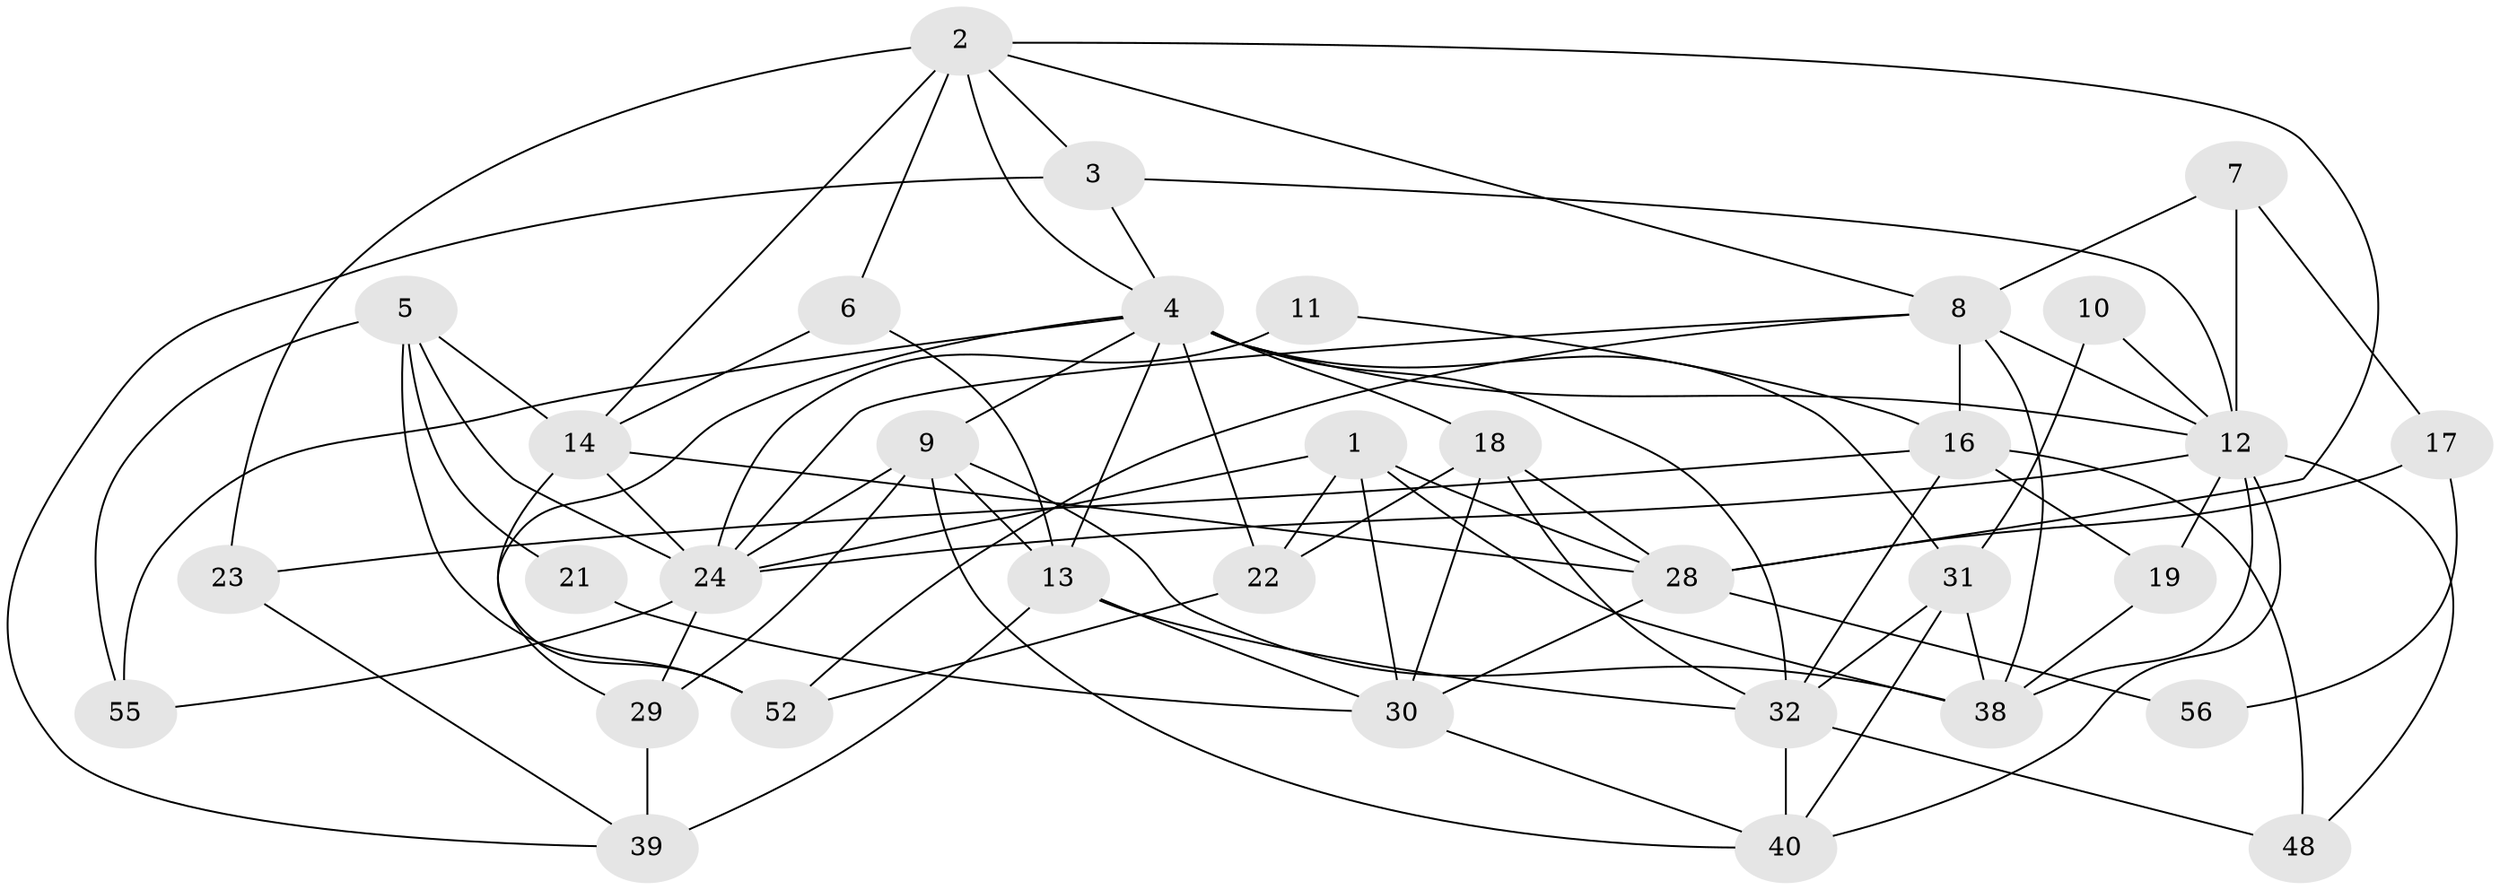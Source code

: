 // Generated by graph-tools (version 1.1) at 2025/52/02/27/25 19:52:09]
// undirected, 34 vertices, 84 edges
graph export_dot {
graph [start="1"]
  node [color=gray90,style=filled];
  1 [super="+20"];
  2 [super="+25"];
  3;
  4 [super="+54"];
  5 [super="+37"];
  6 [super="+45"];
  7;
  8 [super="+27"];
  9 [super="+34"];
  10;
  11;
  12 [super="+15"];
  13 [super="+44"];
  14 [super="+49"];
  16 [super="+47"];
  17;
  18 [super="+33"];
  19;
  21;
  22;
  23 [super="+41"];
  24 [super="+26"];
  28 [super="+51"];
  29 [super="+43"];
  30 [super="+42"];
  31 [super="+36"];
  32 [super="+35"];
  38 [super="+50"];
  39 [super="+46"];
  40 [super="+53"];
  48;
  52;
  55;
  56;
  1 -- 38;
  1 -- 24;
  1 -- 28;
  1 -- 22;
  1 -- 30;
  2 -- 23;
  2 -- 28;
  2 -- 3;
  2 -- 4;
  2 -- 6;
  2 -- 8;
  2 -- 14 [weight=2];
  3 -- 4;
  3 -- 12;
  3 -- 39;
  4 -- 13;
  4 -- 22;
  4 -- 29;
  4 -- 55;
  4 -- 31;
  4 -- 12;
  4 -- 9;
  4 -- 18;
  4 -- 32 [weight=2];
  5 -- 14;
  5 -- 21;
  5 -- 24;
  5 -- 52;
  5 -- 55;
  6 -- 13;
  6 -- 14 [weight=2];
  7 -- 12;
  7 -- 17;
  7 -- 8;
  8 -- 38;
  8 -- 24;
  8 -- 52;
  8 -- 12;
  8 -- 16;
  9 -- 13;
  9 -- 40;
  9 -- 38;
  9 -- 24;
  9 -- 29;
  10 -- 31;
  10 -- 12;
  11 -- 24 [weight=2];
  11 -- 16;
  12 -- 38;
  12 -- 19;
  12 -- 48;
  12 -- 24;
  12 -- 40;
  13 -- 32;
  13 -- 39 [weight=2];
  13 -- 30;
  14 -- 24;
  14 -- 28;
  14 -- 52;
  16 -- 48;
  16 -- 19;
  16 -- 23;
  16 -- 32;
  17 -- 56;
  17 -- 28;
  18 -- 22;
  18 -- 30;
  18 -- 28;
  18 -- 32;
  19 -- 38;
  21 -- 30;
  22 -- 52;
  23 -- 39;
  24 -- 55;
  24 -- 29;
  28 -- 56;
  28 -- 30;
  29 -- 39;
  30 -- 40;
  31 -- 40;
  31 -- 32;
  31 -- 38;
  32 -- 48;
  32 -- 40;
}
